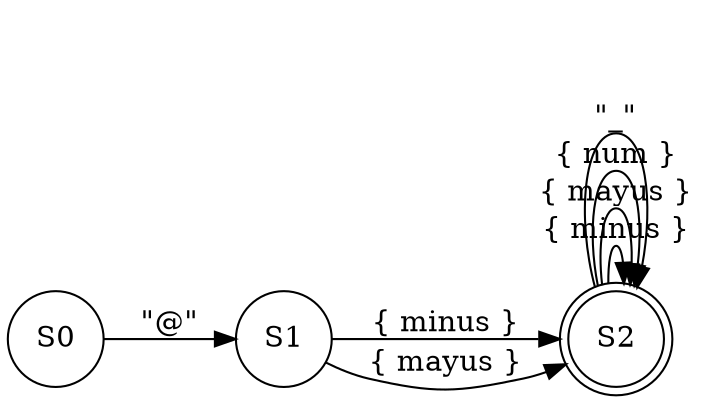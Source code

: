 digraph G{
node [shape=circle];
rankdir =LR;
S0->S1[label="\"@\""]
S1->S2[label="\{ minus \}"]
S1->S2[label="\{ mayus \}"]
S2[shape="doublecircle"]
S2->S2[label="\{ minus \}"]
S2->S2[label="\{ mayus \}"]
S2->S2[label="\{ num \}"]
S2->S2[label="\"_\""]
}
